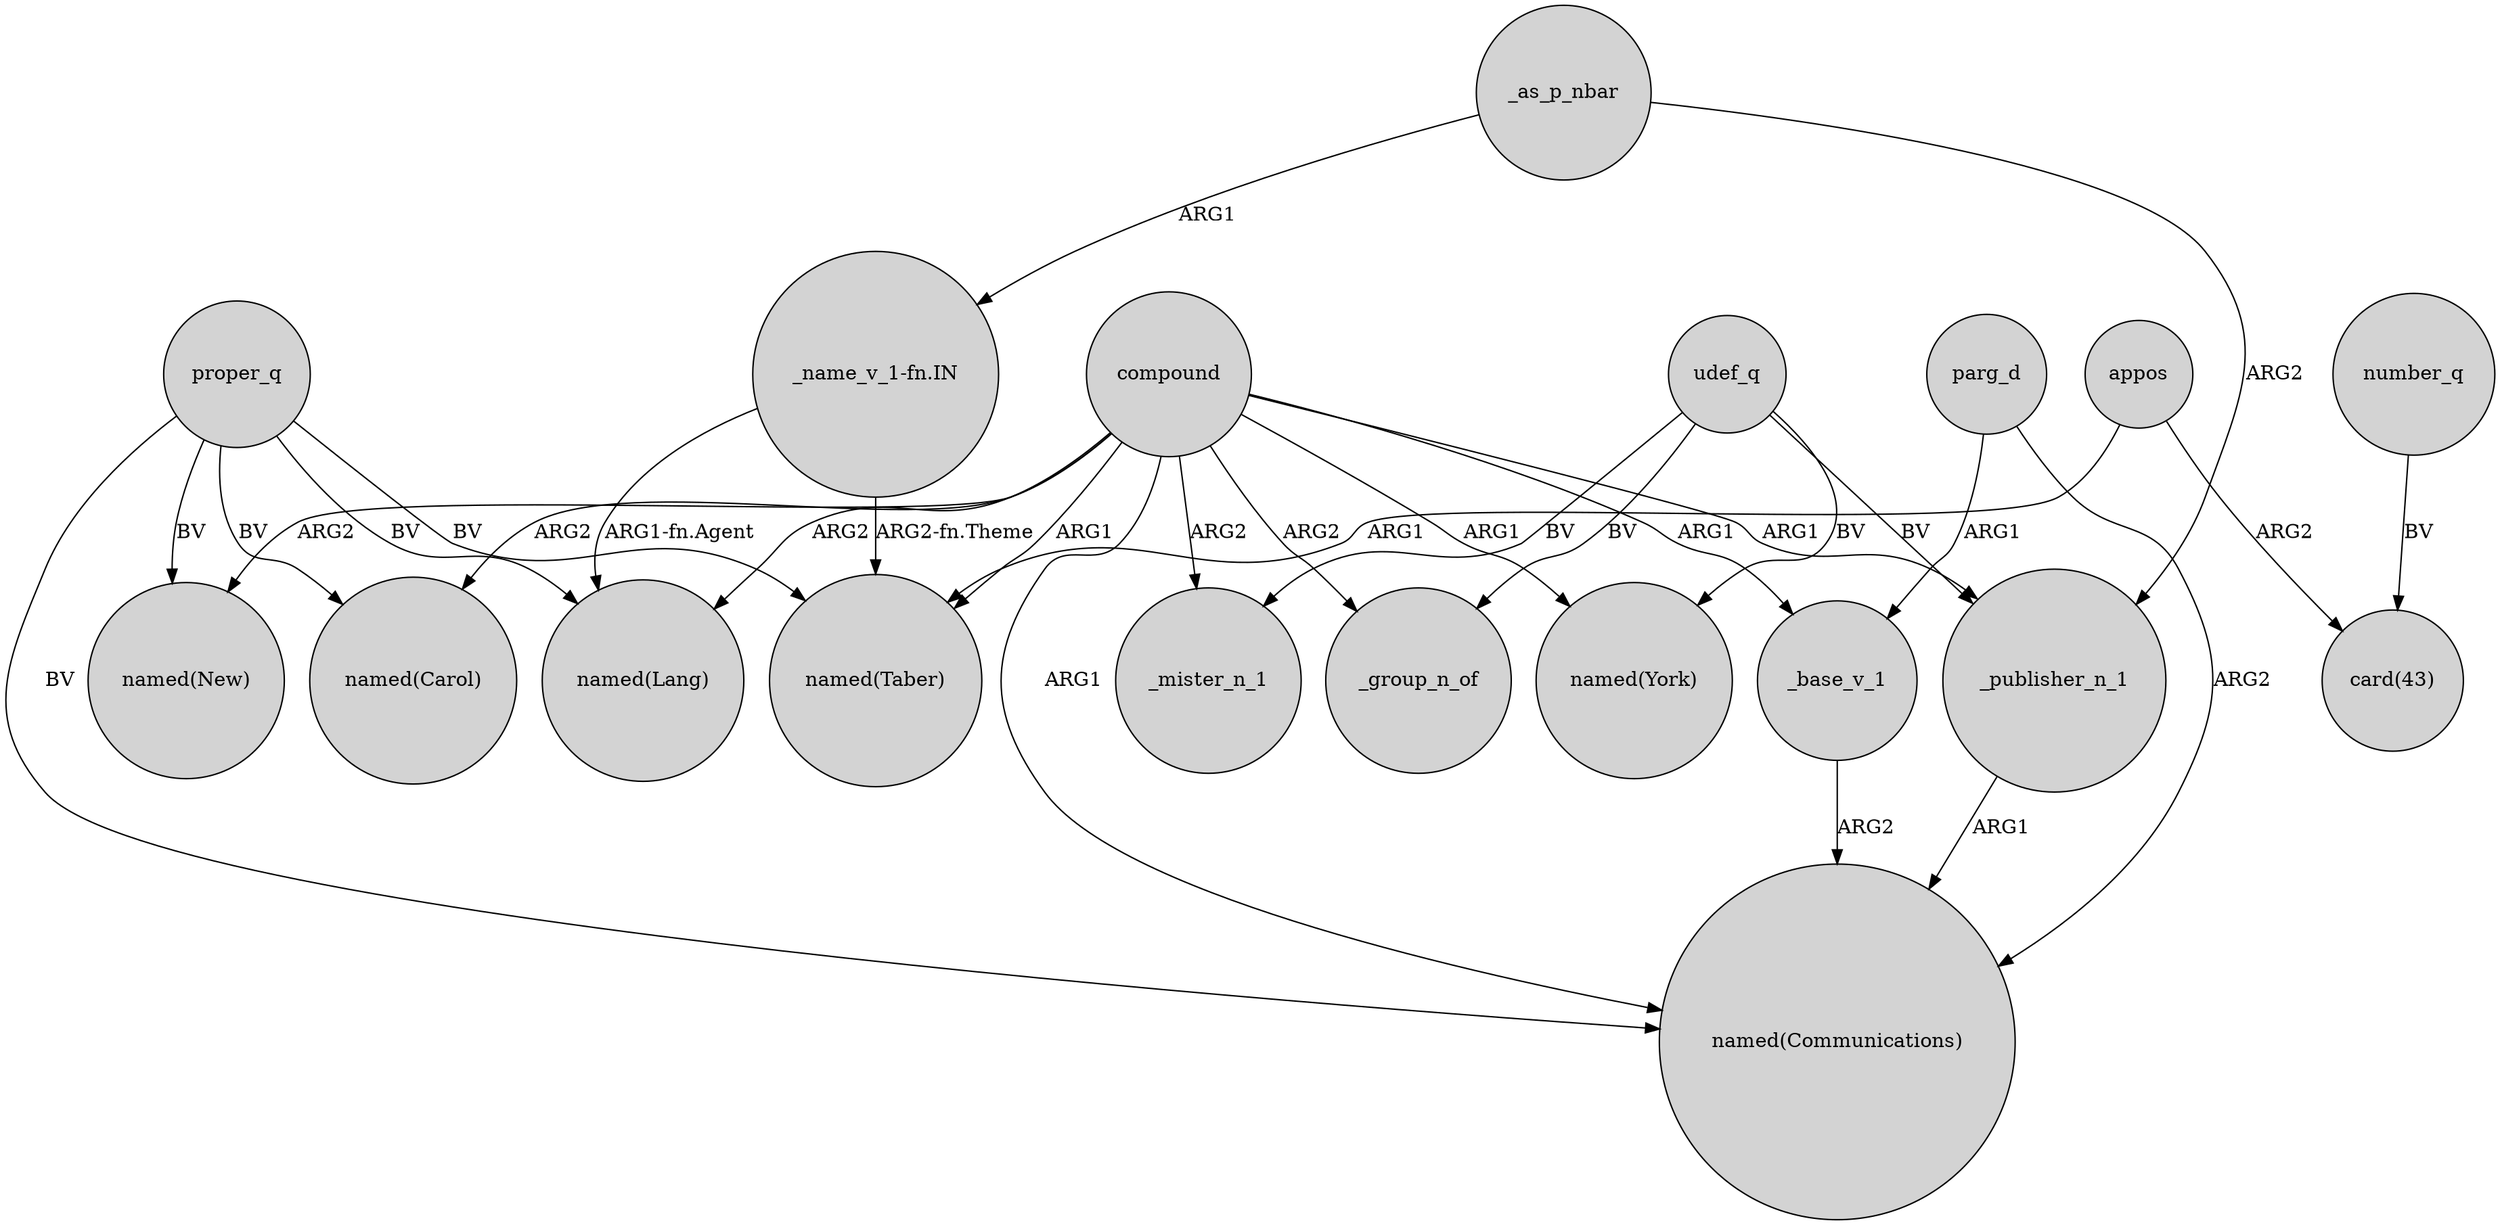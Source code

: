 digraph {
	node [shape=circle style=filled]
	proper_q -> "named(Lang)" [label=BV]
	_base_v_1 -> "named(Communications)" [label=ARG2]
	"_name_v_1-fn.IN" -> "named(Lang)" [label="ARG1-fn.Agent"]
	udef_q -> _publisher_n_1 [label=BV]
	compound -> "named(New)" [label=ARG2]
	compound -> "named(Taber)" [label=ARG1]
	proper_q -> "named(New)" [label=BV]
	compound -> _mister_n_1 [label=ARG2]
	proper_q -> "named(Communications)" [label=BV]
	udef_q -> _mister_n_1 [label=BV]
	number_q -> "card(43)" [label=BV]
	proper_q -> "named(Taber)" [label=BV]
	compound -> "named(Lang)" [label=ARG2]
	proper_q -> "named(Carol)" [label=BV]
	compound -> "named(Communications)" [label=ARG1]
	appos -> "named(Taber)" [label=ARG1]
	_as_p_nbar -> "_name_v_1-fn.IN" [label=ARG1]
	compound -> "named(York)" [label=ARG1]
	compound -> _base_v_1 [label=ARG1]
	udef_q -> "named(York)" [label=BV]
	appos -> "card(43)" [label=ARG2]
	parg_d -> "named(Communications)" [label=ARG2]
	parg_d -> _base_v_1 [label=ARG1]
	_publisher_n_1 -> "named(Communications)" [label=ARG1]
	"_name_v_1-fn.IN" -> "named(Taber)" [label="ARG2-fn.Theme"]
	compound -> "named(Carol)" [label=ARG2]
	udef_q -> _group_n_of [label=BV]
	compound -> _group_n_of [label=ARG2]
	compound -> _publisher_n_1 [label=ARG1]
	_as_p_nbar -> _publisher_n_1 [label=ARG2]
}
